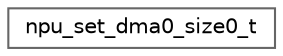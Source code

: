 digraph "Graphical Class Hierarchy"
{
 // LATEX_PDF_SIZE
  bgcolor="transparent";
  edge [fontname=Helvetica,fontsize=10,labelfontname=Helvetica,labelfontsize=10];
  node [fontname=Helvetica,fontsize=10,shape=box,height=0.2,width=0.4];
  rankdir="LR";
  Node0 [id="Node000000",label="npu_set_dma0_size0_t",height=0.2,width=0.4,color="grey40", fillcolor="white", style="filled",URL="$structnpu__set__dma0__size0__t.html",tooltip=" "];
}
